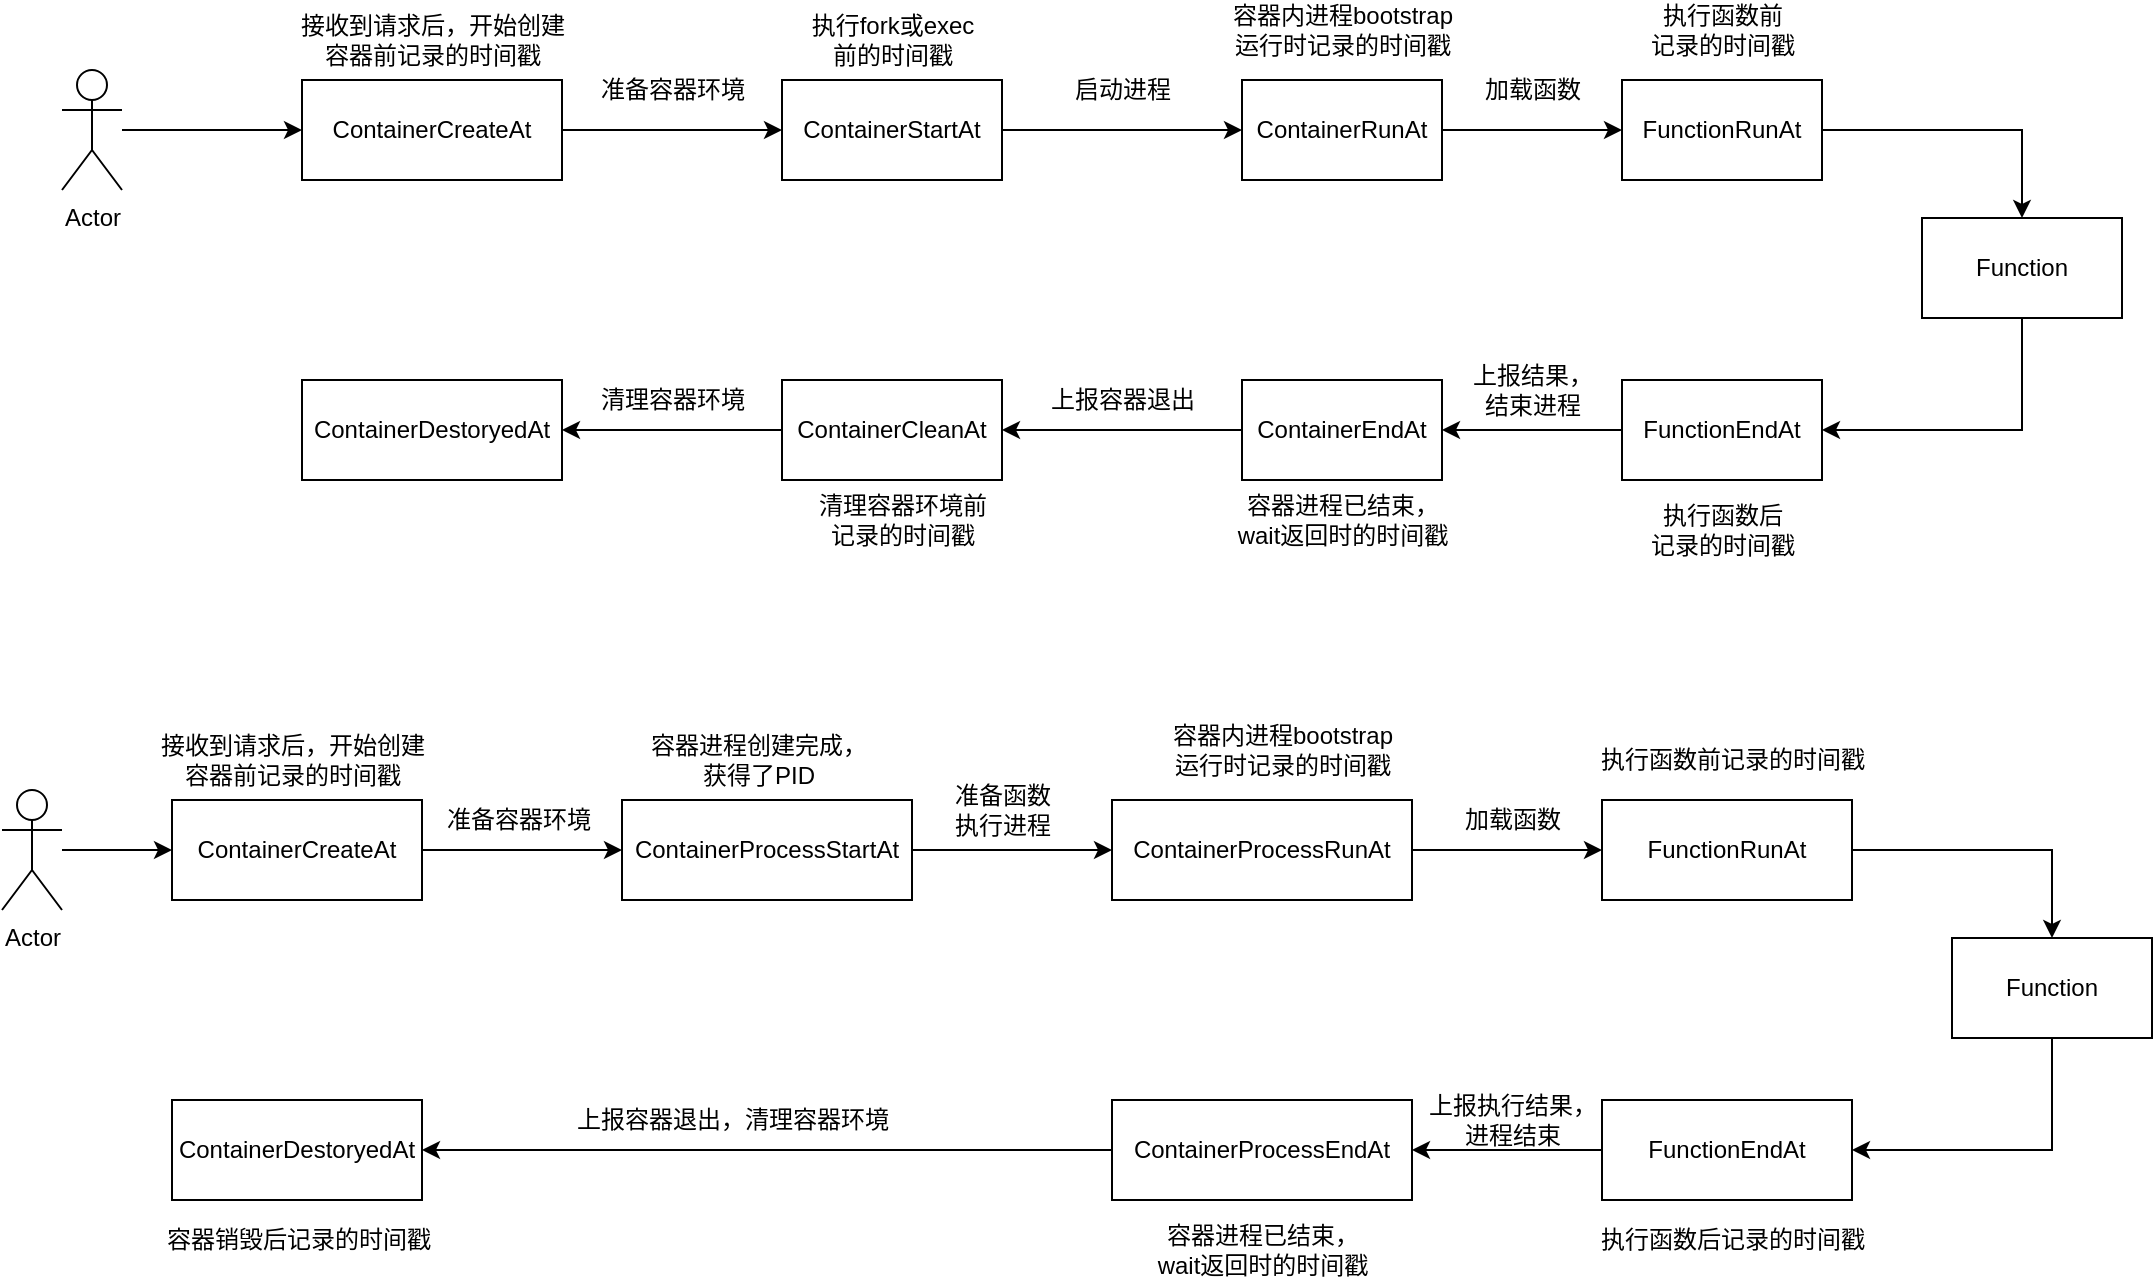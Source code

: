 <mxfile version="13.10.0" type="device"><diagram id="RpB-5mTdAomwm4zdCxnr" name="Page-1"><mxGraphModel dx="1188" dy="662" grid="1" gridSize="10" guides="1" tooltips="1" connect="1" arrows="1" fold="1" page="1" pageScale="1" pageWidth="1169" pageHeight="827" math="0" shadow="0"><root><mxCell id="0"/><mxCell id="1" parent="0"/><mxCell id="-1l3w33j6AWvrWltSBpW-24" style="edgeStyle=orthogonalEdgeStyle;rounded=0;orthogonalLoop=1;jettySize=auto;html=1;" edge="1" parent="1" source="-1l3w33j6AWvrWltSBpW-1" target="-1l3w33j6AWvrWltSBpW-23"><mxGeometry relative="1" as="geometry"/></mxCell><mxCell id="-1l3w33j6AWvrWltSBpW-1" value="ContainerCreateAt" style="rounded=0;whiteSpace=wrap;html=1;" vertex="1" parent="1"><mxGeometry x="190" y="120" width="130" height="50" as="geometry"/></mxCell><mxCell id="-1l3w33j6AWvrWltSBpW-12" style="edgeStyle=orthogonalEdgeStyle;rounded=0;orthogonalLoop=1;jettySize=auto;html=1;entryX=0;entryY=0.5;entryDx=0;entryDy=0;" edge="1" parent="1" source="-1l3w33j6AWvrWltSBpW-2" target="-1l3w33j6AWvrWltSBpW-1"><mxGeometry relative="1" as="geometry"/></mxCell><mxCell id="-1l3w33j6AWvrWltSBpW-2" value="Actor" style="shape=umlActor;verticalLabelPosition=bottom;verticalAlign=top;html=1;outlineConnect=0;" vertex="1" parent="1"><mxGeometry x="70" y="115" width="30" height="60" as="geometry"/></mxCell><mxCell id="-1l3w33j6AWvrWltSBpW-14" style="edgeStyle=orthogonalEdgeStyle;rounded=0;orthogonalLoop=1;jettySize=auto;html=1;exitX=1;exitY=0.5;exitDx=0;exitDy=0;" edge="1" parent="1" source="-1l3w33j6AWvrWltSBpW-23" target="-1l3w33j6AWvrWltSBpW-4"><mxGeometry relative="1" as="geometry"><mxPoint x="560" y="145" as="sourcePoint"/></mxGeometry></mxCell><mxCell id="-1l3w33j6AWvrWltSBpW-15" style="edgeStyle=orthogonalEdgeStyle;rounded=0;orthogonalLoop=1;jettySize=auto;html=1;" edge="1" parent="1" source="-1l3w33j6AWvrWltSBpW-4" target="-1l3w33j6AWvrWltSBpW-5"><mxGeometry relative="1" as="geometry"/></mxCell><mxCell id="-1l3w33j6AWvrWltSBpW-4" value="ContainerRunAt" style="rounded=0;whiteSpace=wrap;html=1;" vertex="1" parent="1"><mxGeometry x="660" y="120" width="100" height="50" as="geometry"/></mxCell><mxCell id="-1l3w33j6AWvrWltSBpW-16" style="edgeStyle=orthogonalEdgeStyle;rounded=0;orthogonalLoop=1;jettySize=auto;html=1;exitX=1;exitY=0.5;exitDx=0;exitDy=0;entryX=0.5;entryY=0;entryDx=0;entryDy=0;" edge="1" parent="1" source="-1l3w33j6AWvrWltSBpW-5" target="-1l3w33j6AWvrWltSBpW-6"><mxGeometry relative="1" as="geometry"/></mxCell><mxCell id="-1l3w33j6AWvrWltSBpW-5" value="FunctionRunAt" style="rounded=0;whiteSpace=wrap;html=1;" vertex="1" parent="1"><mxGeometry x="850" y="120" width="100" height="50" as="geometry"/></mxCell><mxCell id="-1l3w33j6AWvrWltSBpW-17" style="edgeStyle=orthogonalEdgeStyle;rounded=0;orthogonalLoop=1;jettySize=auto;html=1;entryX=1;entryY=0.5;entryDx=0;entryDy=0;" edge="1" parent="1" source="-1l3w33j6AWvrWltSBpW-6" target="-1l3w33j6AWvrWltSBpW-7"><mxGeometry relative="1" as="geometry"><Array as="points"><mxPoint x="1050" y="295"/></Array></mxGeometry></mxCell><mxCell id="-1l3w33j6AWvrWltSBpW-6" value="Function" style="rounded=0;whiteSpace=wrap;html=1;" vertex="1" parent="1"><mxGeometry x="1000" y="189" width="100" height="50" as="geometry"/></mxCell><mxCell id="-1l3w33j6AWvrWltSBpW-19" style="edgeStyle=orthogonalEdgeStyle;rounded=0;orthogonalLoop=1;jettySize=auto;html=1;" edge="1" parent="1" source="-1l3w33j6AWvrWltSBpW-7" target="-1l3w33j6AWvrWltSBpW-8"><mxGeometry relative="1" as="geometry"/></mxCell><mxCell id="-1l3w33j6AWvrWltSBpW-7" value="FunctionEndAt" style="rounded=0;whiteSpace=wrap;html=1;" vertex="1" parent="1"><mxGeometry x="850" y="270" width="100" height="50" as="geometry"/></mxCell><mxCell id="-1l3w33j6AWvrWltSBpW-22" style="edgeStyle=orthogonalEdgeStyle;rounded=0;orthogonalLoop=1;jettySize=auto;html=1;" edge="1" parent="1" source="-1l3w33j6AWvrWltSBpW-8" target="-1l3w33j6AWvrWltSBpW-21"><mxGeometry relative="1" as="geometry"/></mxCell><mxCell id="-1l3w33j6AWvrWltSBpW-8" value="ContainerEndAt" style="rounded=0;whiteSpace=wrap;html=1;" vertex="1" parent="1"><mxGeometry x="660" y="270" width="100" height="50" as="geometry"/></mxCell><mxCell id="-1l3w33j6AWvrWltSBpW-10" value="容器进程已结束，&lt;br&gt;wait返回时的时间戳" style="text;html=1;align=center;verticalAlign=middle;resizable=0;points=[];autosize=1;" vertex="1" parent="1"><mxGeometry x="650" y="325" width="120" height="30" as="geometry"/></mxCell><mxCell id="-1l3w33j6AWvrWltSBpW-11" value="执行fork或exec&lt;br&gt;前的时间戳" style="text;html=1;align=center;verticalAlign=middle;resizable=0;points=[];autosize=1;" vertex="1" parent="1"><mxGeometry x="435" y="85" width="100" height="30" as="geometry"/></mxCell><mxCell id="-1l3w33j6AWvrWltSBpW-36" style="edgeStyle=orthogonalEdgeStyle;rounded=0;orthogonalLoop=1;jettySize=auto;html=1;" edge="1" parent="1" source="-1l3w33j6AWvrWltSBpW-21" target="-1l3w33j6AWvrWltSBpW-35"><mxGeometry relative="1" as="geometry"/></mxCell><mxCell id="-1l3w33j6AWvrWltSBpW-21" value="ContainerCleanAt" style="rounded=0;whiteSpace=wrap;html=1;" vertex="1" parent="1"><mxGeometry x="430" y="270" width="110" height="50" as="geometry"/></mxCell><mxCell id="-1l3w33j6AWvrWltSBpW-23" value="ContainerStartAt" style="rounded=0;whiteSpace=wrap;html=1;" vertex="1" parent="1"><mxGeometry x="430" y="120" width="110" height="50" as="geometry"/></mxCell><mxCell id="-1l3w33j6AWvrWltSBpW-25" value="容器内进程bootstrap&lt;br&gt;运行时记录的时间戳" style="text;html=1;align=center;verticalAlign=middle;resizable=0;points=[];autosize=1;" vertex="1" parent="1"><mxGeometry x="645" y="80" width="130" height="30" as="geometry"/></mxCell><mxCell id="-1l3w33j6AWvrWltSBpW-26" value="准备容器环境" style="text;html=1;align=center;verticalAlign=middle;resizable=0;points=[];autosize=1;" vertex="1" parent="1"><mxGeometry x="330" y="115" width="90" height="20" as="geometry"/></mxCell><mxCell id="-1l3w33j6AWvrWltSBpW-27" value="启动进程" style="text;html=1;align=center;verticalAlign=middle;resizable=0;points=[];autosize=1;" vertex="1" parent="1"><mxGeometry x="570" y="115" width="60" height="20" as="geometry"/></mxCell><mxCell id="-1l3w33j6AWvrWltSBpW-28" value="加载函数" style="text;html=1;align=center;verticalAlign=middle;resizable=0;points=[];autosize=1;" vertex="1" parent="1"><mxGeometry x="775" y="115" width="60" height="20" as="geometry"/></mxCell><mxCell id="-1l3w33j6AWvrWltSBpW-29" value="执行函数前&lt;br&gt;记录的时间戳" style="text;html=1;align=center;verticalAlign=middle;resizable=0;points=[];autosize=1;" vertex="1" parent="1"><mxGeometry x="855" y="80" width="90" height="30" as="geometry"/></mxCell><mxCell id="-1l3w33j6AWvrWltSBpW-30" value="执行函数后&lt;br&gt;记录的时间戳" style="text;html=1;align=center;verticalAlign=middle;resizable=0;points=[];autosize=1;" vertex="1" parent="1"><mxGeometry x="855" y="330" width="90" height="30" as="geometry"/></mxCell><mxCell id="-1l3w33j6AWvrWltSBpW-32" value="接收到请求后，开始创建&lt;br&gt;容器前记录的时间戳" style="text;html=1;align=center;verticalAlign=middle;resizable=0;points=[];autosize=1;" vertex="1" parent="1"><mxGeometry x="180" y="85" width="150" height="30" as="geometry"/></mxCell><mxCell id="-1l3w33j6AWvrWltSBpW-33" value="清理容器环境前&lt;br&gt;记录的时间戳" style="text;html=1;align=center;verticalAlign=middle;resizable=0;points=[];autosize=1;" vertex="1" parent="1"><mxGeometry x="440" y="325" width="100" height="30" as="geometry"/></mxCell><mxCell id="-1l3w33j6AWvrWltSBpW-34" value="上报结果，&lt;br&gt;结束进程" style="text;html=1;align=center;verticalAlign=middle;resizable=0;points=[];autosize=1;" vertex="1" parent="1"><mxGeometry x="765" y="260" width="80" height="30" as="geometry"/></mxCell><mxCell id="-1l3w33j6AWvrWltSBpW-35" value="ContainerDestoryedAt" style="rounded=0;whiteSpace=wrap;html=1;" vertex="1" parent="1"><mxGeometry x="190" y="270" width="130" height="50" as="geometry"/></mxCell><mxCell id="-1l3w33j6AWvrWltSBpW-37" value="清理容器环境" style="text;html=1;align=center;verticalAlign=middle;resizable=0;points=[];autosize=1;" vertex="1" parent="1"><mxGeometry x="330" y="270" width="90" height="20" as="geometry"/></mxCell><mxCell id="-1l3w33j6AWvrWltSBpW-38" value="上报容器退出" style="text;html=1;align=center;verticalAlign=middle;resizable=0;points=[];autosize=1;" vertex="1" parent="1"><mxGeometry x="555" y="270" width="90" height="20" as="geometry"/></mxCell><mxCell id="-1l3w33j6AWvrWltSBpW-39" style="edgeStyle=orthogonalEdgeStyle;rounded=0;orthogonalLoop=1;jettySize=auto;html=1;entryX=0;entryY=0.5;entryDx=0;entryDy=0;" edge="1" parent="1" source="-1l3w33j6AWvrWltSBpW-71" target="-1l3w33j6AWvrWltSBpW-45"><mxGeometry relative="1" as="geometry"><mxPoint x="445" y="505" as="targetPoint"/></mxGeometry></mxCell><mxCell id="-1l3w33j6AWvrWltSBpW-40" value="ContainerCreateAt" style="rounded=0;whiteSpace=wrap;html=1;" vertex="1" parent="1"><mxGeometry x="125" y="480" width="125" height="50" as="geometry"/></mxCell><mxCell id="-1l3w33j6AWvrWltSBpW-41" style="edgeStyle=orthogonalEdgeStyle;rounded=0;orthogonalLoop=1;jettySize=auto;html=1;entryX=0;entryY=0.5;entryDx=0;entryDy=0;" edge="1" parent="1" source="-1l3w33j6AWvrWltSBpW-42" target="-1l3w33j6AWvrWltSBpW-40"><mxGeometry relative="1" as="geometry"/></mxCell><mxCell id="-1l3w33j6AWvrWltSBpW-42" value="Actor" style="shape=umlActor;verticalLabelPosition=bottom;verticalAlign=top;html=1;outlineConnect=0;" vertex="1" parent="1"><mxGeometry x="40" y="475" width="30" height="60" as="geometry"/></mxCell><mxCell id="-1l3w33j6AWvrWltSBpW-44" style="edgeStyle=orthogonalEdgeStyle;rounded=0;orthogonalLoop=1;jettySize=auto;html=1;" edge="1" parent="1" source="-1l3w33j6AWvrWltSBpW-45" target="-1l3w33j6AWvrWltSBpW-47"><mxGeometry relative="1" as="geometry"/></mxCell><mxCell id="-1l3w33j6AWvrWltSBpW-45" value="ContainerProcessRunAt" style="rounded=0;whiteSpace=wrap;html=1;" vertex="1" parent="1"><mxGeometry x="595" y="480" width="150" height="50" as="geometry"/></mxCell><mxCell id="-1l3w33j6AWvrWltSBpW-46" style="edgeStyle=orthogonalEdgeStyle;rounded=0;orthogonalLoop=1;jettySize=auto;html=1;exitX=1;exitY=0.5;exitDx=0;exitDy=0;entryX=0.5;entryY=0;entryDx=0;entryDy=0;" edge="1" parent="1" source="-1l3w33j6AWvrWltSBpW-47" target="-1l3w33j6AWvrWltSBpW-49"><mxGeometry relative="1" as="geometry"/></mxCell><mxCell id="-1l3w33j6AWvrWltSBpW-47" value="FunctionRunAt" style="rounded=0;whiteSpace=wrap;html=1;" vertex="1" parent="1"><mxGeometry x="840" y="480" width="125" height="50" as="geometry"/></mxCell><mxCell id="-1l3w33j6AWvrWltSBpW-48" style="edgeStyle=orthogonalEdgeStyle;rounded=0;orthogonalLoop=1;jettySize=auto;html=1;entryX=1;entryY=0.5;entryDx=0;entryDy=0;" edge="1" parent="1" source="-1l3w33j6AWvrWltSBpW-49" target="-1l3w33j6AWvrWltSBpW-51"><mxGeometry relative="1" as="geometry"><Array as="points"><mxPoint x="1065" y="655"/></Array></mxGeometry></mxCell><mxCell id="-1l3w33j6AWvrWltSBpW-49" value="Function" style="rounded=0;whiteSpace=wrap;html=1;" vertex="1" parent="1"><mxGeometry x="1015" y="549" width="100" height="50" as="geometry"/></mxCell><mxCell id="-1l3w33j6AWvrWltSBpW-50" style="edgeStyle=orthogonalEdgeStyle;rounded=0;orthogonalLoop=1;jettySize=auto;html=1;" edge="1" parent="1" source="-1l3w33j6AWvrWltSBpW-51" target="-1l3w33j6AWvrWltSBpW-53"><mxGeometry relative="1" as="geometry"/></mxCell><mxCell id="-1l3w33j6AWvrWltSBpW-51" value="FunctionEndAt" style="rounded=0;whiteSpace=wrap;html=1;" vertex="1" parent="1"><mxGeometry x="840" y="630" width="125" height="50" as="geometry"/></mxCell><mxCell id="-1l3w33j6AWvrWltSBpW-52" style="edgeStyle=orthogonalEdgeStyle;rounded=0;orthogonalLoop=1;jettySize=auto;html=1;" edge="1" parent="1" source="-1l3w33j6AWvrWltSBpW-53" target="-1l3w33j6AWvrWltSBpW-57"><mxGeometry relative="1" as="geometry"/></mxCell><mxCell id="-1l3w33j6AWvrWltSBpW-53" value="ContainerProcessEndAt" style="rounded=0;whiteSpace=wrap;html=1;" vertex="1" parent="1"><mxGeometry x="595" y="630" width="150" height="50" as="geometry"/></mxCell><mxCell id="-1l3w33j6AWvrWltSBpW-54" value="容器进程已结束，&lt;br&gt;wait返回时的时间戳" style="text;html=1;align=center;verticalAlign=middle;resizable=0;points=[];autosize=1;" vertex="1" parent="1"><mxGeometry x="610" y="690" width="120" height="30" as="geometry"/></mxCell><mxCell id="-1l3w33j6AWvrWltSBpW-57" value="ContainerDestoryedAt" style="rounded=0;whiteSpace=wrap;html=1;" vertex="1" parent="1"><mxGeometry x="125" y="630" width="125" height="50" as="geometry"/></mxCell><mxCell id="-1l3w33j6AWvrWltSBpW-59" value="容器内进程bootstrap&lt;br&gt;运行时记录的时间戳" style="text;html=1;align=center;verticalAlign=middle;resizable=0;points=[];autosize=1;" vertex="1" parent="1"><mxGeometry x="615" y="440" width="130" height="30" as="geometry"/></mxCell><mxCell id="-1l3w33j6AWvrWltSBpW-60" value="准备容器环境" style="text;html=1;align=center;verticalAlign=middle;resizable=0;points=[];autosize=1;" vertex="1" parent="1"><mxGeometry x="252.5" y="480" width="90" height="20" as="geometry"/></mxCell><mxCell id="-1l3w33j6AWvrWltSBpW-62" value="加载函数" style="text;html=1;align=center;verticalAlign=middle;resizable=0;points=[];autosize=1;" vertex="1" parent="1"><mxGeometry x="765" y="480" width="60" height="20" as="geometry"/></mxCell><mxCell id="-1l3w33j6AWvrWltSBpW-63" value="执行函数前记录的时间戳" style="text;html=1;align=center;verticalAlign=middle;resizable=0;points=[];autosize=1;" vertex="1" parent="1"><mxGeometry x="830" y="450" width="150" height="20" as="geometry"/></mxCell><mxCell id="-1l3w33j6AWvrWltSBpW-64" value="执行函数后记录的时间戳" style="text;html=1;align=center;verticalAlign=middle;resizable=0;points=[];autosize=1;" vertex="1" parent="1"><mxGeometry x="830" y="690" width="150" height="20" as="geometry"/></mxCell><mxCell id="-1l3w33j6AWvrWltSBpW-65" value="接收到请求后，开始创建&lt;br&gt;容器前记录的时间戳" style="text;html=1;align=center;verticalAlign=middle;resizable=0;points=[];autosize=1;" vertex="1" parent="1"><mxGeometry x="110" y="445" width="150" height="30" as="geometry"/></mxCell><mxCell id="-1l3w33j6AWvrWltSBpW-66" value="容器销毁后记录的时间戳" style="text;html=1;align=center;verticalAlign=middle;resizable=0;points=[];autosize=1;" vertex="1" parent="1"><mxGeometry x="112.5" y="690" width="150" height="20" as="geometry"/></mxCell><mxCell id="-1l3w33j6AWvrWltSBpW-67" value="上报执行结果，&lt;br&gt;进程结束" style="text;html=1;align=center;verticalAlign=middle;resizable=0;points=[];autosize=1;" vertex="1" parent="1"><mxGeometry x="745" y="625" width="100" height="30" as="geometry"/></mxCell><mxCell id="-1l3w33j6AWvrWltSBpW-70" value="上报容器退出，清理容器环境" style="text;html=1;align=center;verticalAlign=middle;resizable=0;points=[];autosize=1;" vertex="1" parent="1"><mxGeometry x="320" y="630" width="170" height="20" as="geometry"/></mxCell><mxCell id="-1l3w33j6AWvrWltSBpW-71" value="ContainerProcessStartAt" style="rounded=0;whiteSpace=wrap;html=1;" vertex="1" parent="1"><mxGeometry x="350" y="480" width="145" height="50" as="geometry"/></mxCell><mxCell id="-1l3w33j6AWvrWltSBpW-72" style="edgeStyle=orthogonalEdgeStyle;rounded=0;orthogonalLoop=1;jettySize=auto;html=1;entryX=0;entryY=0.5;entryDx=0;entryDy=0;" edge="1" parent="1" source="-1l3w33j6AWvrWltSBpW-40" target="-1l3w33j6AWvrWltSBpW-71"><mxGeometry relative="1" as="geometry"><mxPoint x="300" y="505" as="sourcePoint"/><mxPoint x="610" y="505" as="targetPoint"/></mxGeometry></mxCell><mxCell id="-1l3w33j6AWvrWltSBpW-74" value="容器进程创建完成，&lt;br&gt;获得了PID" style="text;html=1;align=center;verticalAlign=middle;resizable=0;points=[];autosize=1;" vertex="1" parent="1"><mxGeometry x="357.5" y="445" width="120" height="30" as="geometry"/></mxCell><mxCell id="-1l3w33j6AWvrWltSBpW-75" value="准备函数&lt;br&gt;执行进程" style="text;html=1;align=center;verticalAlign=middle;resizable=0;points=[];autosize=1;" vertex="1" parent="1"><mxGeometry x="510" y="470" width="60" height="30" as="geometry"/></mxCell></root></mxGraphModel></diagram></mxfile>